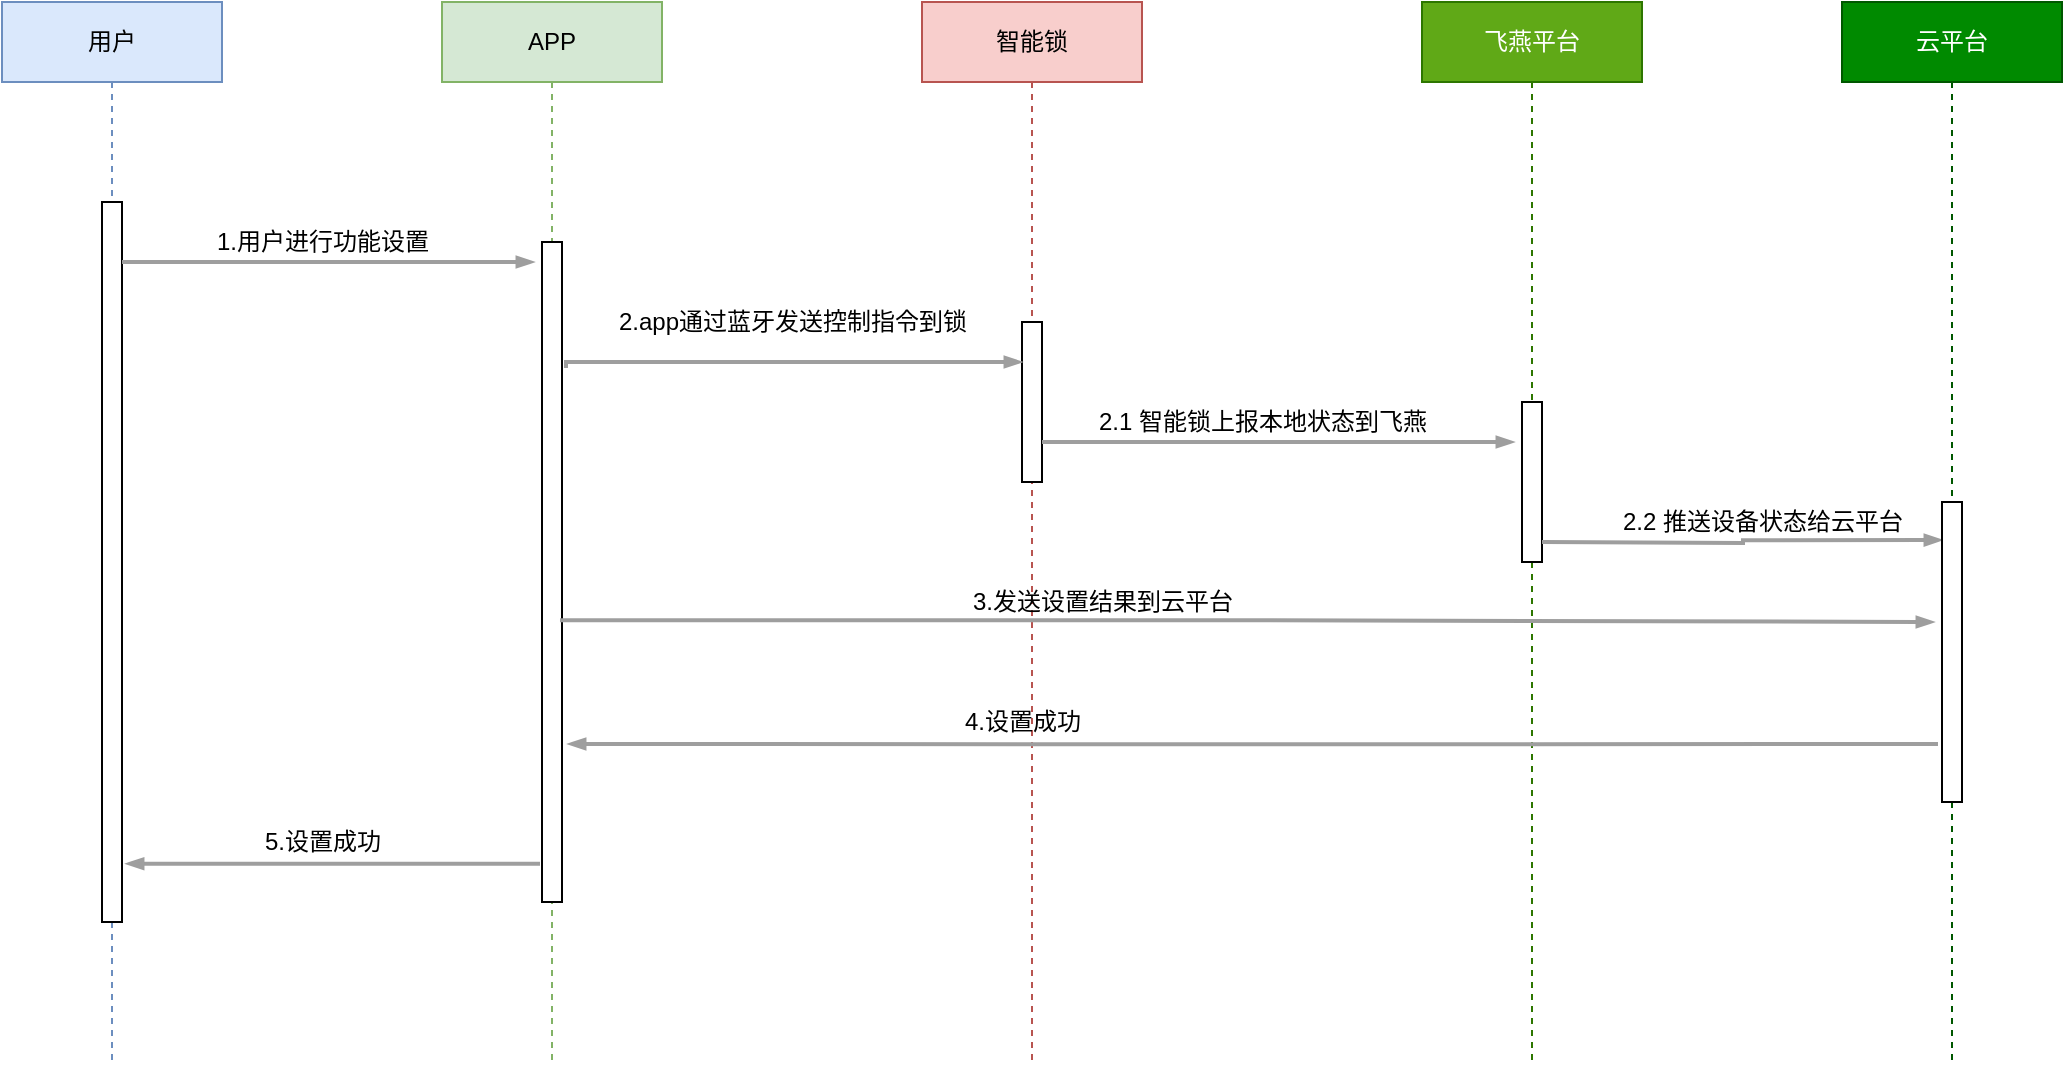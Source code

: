 <mxfile version="15.2.7" type="device"><diagram id="Fw5UGLNjDojcd6CYw9rf" name="第 1 页"><mxGraphModel dx="1422" dy="822" grid="1" gridSize="10" guides="1" tooltips="1" connect="1" arrows="1" fold="1" page="1" pageScale="1" pageWidth="827" pageHeight="1169" math="0" shadow="0"><root><mxCell id="0"/><mxCell id="1" parent="0"/><mxCell id="_1ksm7TLZpDV0b31IfLC-1" value="用户" style="shape=umlLifeline;perimeter=lifelinePerimeter;whiteSpace=wrap;html=1;container=1;collapsible=0;recursiveResize=0;outlineConnect=0;fillColor=#dae8fc;strokeColor=#6c8ebf;" vertex="1" parent="1"><mxGeometry x="70" y="100" width="110" height="530" as="geometry"/></mxCell><mxCell id="_1ksm7TLZpDV0b31IfLC-6" value="" style="html=1;points=[];perimeter=orthogonalPerimeter;" vertex="1" parent="_1ksm7TLZpDV0b31IfLC-1"><mxGeometry x="50" y="100" width="10" height="360" as="geometry"/></mxCell><mxCell id="_1ksm7TLZpDV0b31IfLC-8" value="" style="edgeStyle=orthogonalEdgeStyle;fontSize=12;html=1;endArrow=blockThin;endFill=1;rounded=0;strokeWidth=2;endSize=4;startSize=4;dashed=0;strokeColor=#9E9E9E;" edge="1" parent="_1ksm7TLZpDV0b31IfLC-1"><mxGeometry width="100" relative="1" as="geometry"><mxPoint x="60" y="130" as="sourcePoint"/><mxPoint x="266" y="130" as="targetPoint"/></mxGeometry></mxCell><mxCell id="_1ksm7TLZpDV0b31IfLC-2" value="APP" style="shape=umlLifeline;perimeter=lifelinePerimeter;whiteSpace=wrap;html=1;container=1;collapsible=0;recursiveResize=0;outlineConnect=0;fillColor=#d5e8d4;strokeColor=#82b366;" vertex="1" parent="1"><mxGeometry x="290" y="100" width="110" height="530" as="geometry"/></mxCell><mxCell id="_1ksm7TLZpDV0b31IfLC-7" value="" style="html=1;points=[];perimeter=orthogonalPerimeter;" vertex="1" parent="_1ksm7TLZpDV0b31IfLC-2"><mxGeometry x="50" y="120" width="10" height="330" as="geometry"/></mxCell><mxCell id="_1ksm7TLZpDV0b31IfLC-3" value="智能锁" style="shape=umlLifeline;perimeter=lifelinePerimeter;whiteSpace=wrap;html=1;container=1;collapsible=0;recursiveResize=0;outlineConnect=0;fillColor=#f8cecc;strokeColor=#b85450;" vertex="1" parent="1"><mxGeometry x="530" y="100" width="110" height="530" as="geometry"/></mxCell><mxCell id="_1ksm7TLZpDV0b31IfLC-12" value="" style="html=1;points=[];perimeter=orthogonalPerimeter;" vertex="1" parent="_1ksm7TLZpDV0b31IfLC-3"><mxGeometry x="50" y="160" width="10" height="80" as="geometry"/></mxCell><mxCell id="_1ksm7TLZpDV0b31IfLC-15" value="" style="edgeStyle=orthogonalEdgeStyle;fontSize=12;html=1;endArrow=blockThin;endFill=1;rounded=0;strokeWidth=2;endSize=4;startSize=4;dashed=0;strokeColor=#9E9E9E;" edge="1" parent="_1ksm7TLZpDV0b31IfLC-3"><mxGeometry width="100" relative="1" as="geometry"><mxPoint x="60" y="220" as="sourcePoint"/><mxPoint x="296" y="220" as="targetPoint"/></mxGeometry></mxCell><mxCell id="_1ksm7TLZpDV0b31IfLC-23" value="4.设置成功" style="text;html=1;align=center;verticalAlign=middle;resizable=0;points=[];autosize=1;strokeColor=none;fillColor=none;" vertex="1" parent="_1ksm7TLZpDV0b31IfLC-3"><mxGeometry x="15" y="350" width="70" height="20" as="geometry"/></mxCell><mxCell id="_1ksm7TLZpDV0b31IfLC-4" value="飞燕平台" style="shape=umlLifeline;perimeter=lifelinePerimeter;whiteSpace=wrap;html=1;container=1;collapsible=0;recursiveResize=0;outlineConnect=0;fillColor=#60a917;strokeColor=#2D7600;fontColor=#ffffff;" vertex="1" parent="1"><mxGeometry x="780" y="100" width="110" height="530" as="geometry"/></mxCell><mxCell id="_1ksm7TLZpDV0b31IfLC-14" value="" style="html=1;points=[];perimeter=orthogonalPerimeter;" vertex="1" parent="_1ksm7TLZpDV0b31IfLC-4"><mxGeometry x="50" y="200" width="10" height="80" as="geometry"/></mxCell><mxCell id="_1ksm7TLZpDV0b31IfLC-20" value="" style="edgeStyle=orthogonalEdgeStyle;fontSize=12;html=1;endArrow=blockThin;endFill=1;rounded=0;strokeWidth=2;endSize=4;startSize=4;dashed=0;strokeColor=#9E9E9E;entryX=0;entryY=0.127;entryDx=0;entryDy=0;entryPerimeter=0;" edge="1" parent="_1ksm7TLZpDV0b31IfLC-4" target="_1ksm7TLZpDV0b31IfLC-17"><mxGeometry width="100" relative="1" as="geometry"><mxPoint x="60" y="270" as="sourcePoint"/><mxPoint x="160" y="270" as="targetPoint"/></mxGeometry></mxCell><mxCell id="_1ksm7TLZpDV0b31IfLC-5" value="云平台" style="shape=umlLifeline;perimeter=lifelinePerimeter;whiteSpace=wrap;html=1;container=1;collapsible=0;recursiveResize=0;outlineConnect=0;fillColor=#008a00;strokeColor=#005700;fontColor=#ffffff;" vertex="1" parent="1"><mxGeometry x="990" y="100" width="110" height="530" as="geometry"/></mxCell><mxCell id="_1ksm7TLZpDV0b31IfLC-17" value="" style="html=1;points=[];perimeter=orthogonalPerimeter;" vertex="1" parent="_1ksm7TLZpDV0b31IfLC-5"><mxGeometry x="50" y="250" width="10" height="150" as="geometry"/></mxCell><mxCell id="_1ksm7TLZpDV0b31IfLC-9" value="1.用户进行功能设置" style="text;html=1;align=center;verticalAlign=middle;resizable=0;points=[];autosize=1;strokeColor=none;fillColor=none;" vertex="1" parent="1"><mxGeometry x="170" y="210" width="120" height="20" as="geometry"/></mxCell><mxCell id="_1ksm7TLZpDV0b31IfLC-11" value="" style="edgeStyle=orthogonalEdgeStyle;fontSize=12;html=1;endArrow=blockThin;endFill=1;rounded=0;strokeWidth=2;endSize=4;startSize=4;dashed=0;strokeColor=#9E9E9E;exitX=1.2;exitY=0.191;exitDx=0;exitDy=0;exitPerimeter=0;entryX=0;entryY=0.25;entryDx=0;entryDy=0;entryPerimeter=0;" edge="1" parent="1" source="_1ksm7TLZpDV0b31IfLC-7" target="_1ksm7TLZpDV0b31IfLC-12"><mxGeometry width="100" relative="1" as="geometry"><mxPoint x="390" y="280" as="sourcePoint"/><mxPoint x="570" y="280" as="targetPoint"/><Array as="points"><mxPoint x="352" y="280"/></Array></mxGeometry></mxCell><mxCell id="_1ksm7TLZpDV0b31IfLC-13" value="2.app通过蓝牙发送控制指令到锁" style="text;html=1;align=center;verticalAlign=middle;resizable=0;points=[];autosize=1;strokeColor=none;fillColor=none;" vertex="1" parent="1"><mxGeometry x="370" y="250" width="190" height="20" as="geometry"/></mxCell><mxCell id="_1ksm7TLZpDV0b31IfLC-16" value="2.1 智能锁上报本地状态到飞燕" style="text;html=1;align=center;verticalAlign=middle;resizable=0;points=[];autosize=1;strokeColor=none;fillColor=none;" vertex="1" parent="1"><mxGeometry x="610" y="300" width="180" height="20" as="geometry"/></mxCell><mxCell id="_1ksm7TLZpDV0b31IfLC-18" value="" style="edgeStyle=orthogonalEdgeStyle;fontSize=12;html=1;endArrow=blockThin;endFill=1;rounded=0;strokeWidth=2;endSize=4;startSize=4;dashed=0;strokeColor=#9E9E9E;exitX=0.9;exitY=0.573;exitDx=0;exitDy=0;exitPerimeter=0;entryX=-0.4;entryY=0.4;entryDx=0;entryDy=0;entryPerimeter=0;" edge="1" parent="1" source="_1ksm7TLZpDV0b31IfLC-7" target="_1ksm7TLZpDV0b31IfLC-17"><mxGeometry width="100" relative="1" as="geometry"><mxPoint x="364" y="410" as="sourcePoint"/><mxPoint x="464" y="410" as="targetPoint"/></mxGeometry></mxCell><mxCell id="_1ksm7TLZpDV0b31IfLC-19" value="3.发送设置结果到云平台" style="text;html=1;align=center;verticalAlign=middle;resizable=0;points=[];autosize=1;strokeColor=none;fillColor=none;" vertex="1" parent="1"><mxGeometry x="545" y="390" width="150" height="20" as="geometry"/></mxCell><mxCell id="_1ksm7TLZpDV0b31IfLC-21" value="2.2 推送设备状态给云平台" style="text;html=1;align=center;verticalAlign=middle;resizable=0;points=[];autosize=1;strokeColor=none;fillColor=none;" vertex="1" parent="1"><mxGeometry x="870" y="350" width="160" height="20" as="geometry"/></mxCell><mxCell id="_1ksm7TLZpDV0b31IfLC-22" value="" style="edgeStyle=orthogonalEdgeStyle;fontSize=12;html=1;endArrow=blockThin;endFill=1;rounded=0;strokeWidth=2;endSize=4;startSize=4;dashed=0;strokeColor=#9E9E9E;exitX=-0.2;exitY=0.807;exitDx=0;exitDy=0;exitPerimeter=0;" edge="1" parent="1" source="_1ksm7TLZpDV0b31IfLC-17"><mxGeometry width="100" relative="1" as="geometry"><mxPoint x="980" y="550" as="sourcePoint"/><mxPoint x="353" y="471" as="targetPoint"/></mxGeometry></mxCell><mxCell id="_1ksm7TLZpDV0b31IfLC-24" value="" style="edgeStyle=orthogonalEdgeStyle;fontSize=12;html=1;endArrow=blockThin;endFill=1;rounded=0;strokeWidth=2;endSize=4;startSize=4;dashed=0;strokeColor=#9E9E9E;exitX=-0.1;exitY=0.942;exitDx=0;exitDy=0;exitPerimeter=0;entryX=1.2;entryY=0.919;entryDx=0;entryDy=0;entryPerimeter=0;" edge="1" parent="1" source="_1ksm7TLZpDV0b31IfLC-7" target="_1ksm7TLZpDV0b31IfLC-6"><mxGeometry width="100" relative="1" as="geometry"><mxPoint x="180" y="670" as="sourcePoint"/><mxPoint x="280" y="670" as="targetPoint"/></mxGeometry></mxCell><mxCell id="_1ksm7TLZpDV0b31IfLC-25" value="5.设置成功" style="text;html=1;align=center;verticalAlign=middle;resizable=0;points=[];autosize=1;strokeColor=none;fillColor=none;" vertex="1" parent="1"><mxGeometry x="195" y="510" width="70" height="20" as="geometry"/></mxCell></root></mxGraphModel></diagram></mxfile>